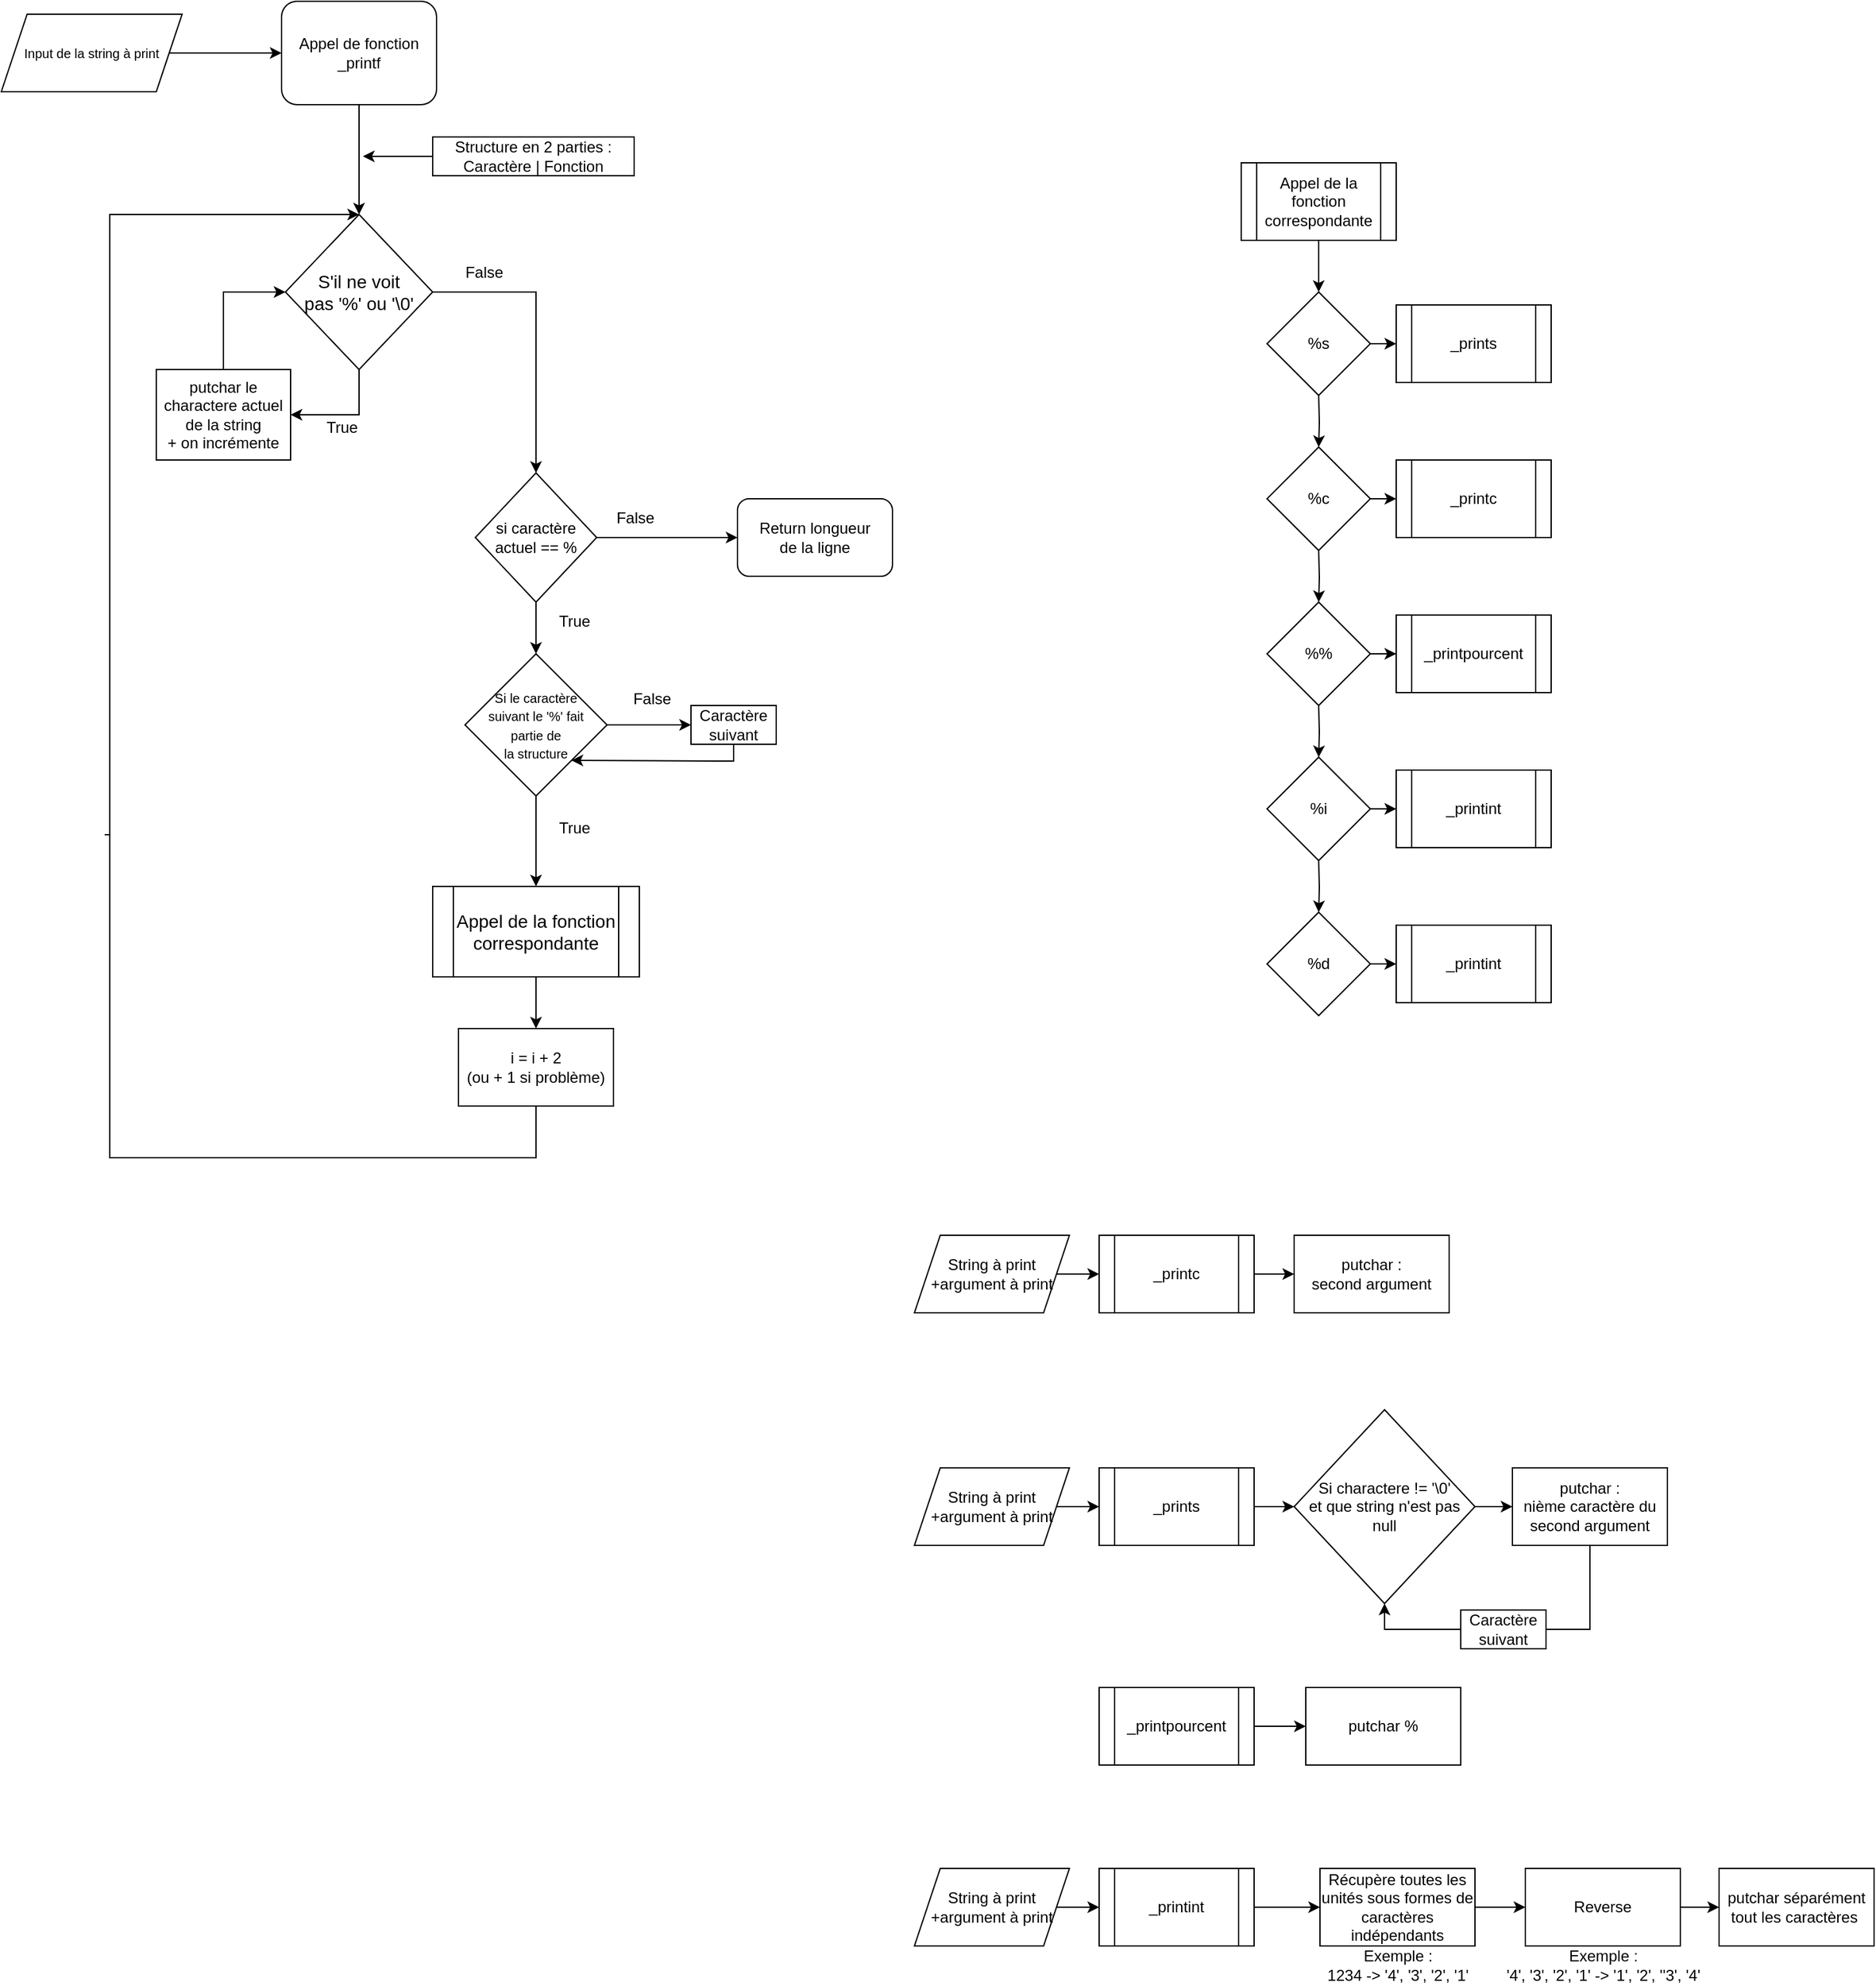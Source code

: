 <mxfile version="20.5.3" type="github">
  <diagram id="Nde5B65JtnhSEAoVp0i3" name="Page-1">
    <mxGraphModel dx="3093" dy="1428" grid="1" gridSize="10" guides="1" tooltips="1" connect="1" arrows="1" fold="1" page="1" pageScale="1" pageWidth="827" pageHeight="1169" math="0" shadow="0">
      <root>
        <mxCell id="0" />
        <mxCell id="1" parent="0" />
        <mxCell id="UznOyoX_DuaQRAStwxzM-3" style="edgeStyle=orthogonalEdgeStyle;rounded=0;orthogonalLoop=1;jettySize=auto;html=1;entryX=0.5;entryY=0;entryDx=0;entryDy=0;fontSize=14;" edge="1" parent="1" source="wSU0cp6eAFrCYT1y_mYN-1" target="wSU0cp6eAFrCYT1y_mYN-40">
          <mxGeometry relative="1" as="geometry" />
        </mxCell>
        <mxCell id="wSU0cp6eAFrCYT1y_mYN-1" value="Appel de fonction _printf" style="rounded=1;whiteSpace=wrap;html=1;fontFamily=Helvetica;fontSize=12;fontColor=default;align=center;strokeColor=default;fillColor=default;" parent="1" vertex="1">
          <mxGeometry x="337" y="15" width="120" height="80" as="geometry" />
        </mxCell>
        <mxCell id="wSU0cp6eAFrCYT1y_mYN-52" style="edgeStyle=orthogonalEdgeStyle;rounded=0;orthogonalLoop=1;jettySize=auto;html=1;exitX=0.5;exitY=1;exitDx=0;exitDy=0;entryX=1;entryY=0.5;entryDx=0;entryDy=0;" parent="1" source="wSU0cp6eAFrCYT1y_mYN-40" target="wSU0cp6eAFrCYT1y_mYN-49" edge="1">
          <mxGeometry relative="1" as="geometry" />
        </mxCell>
        <mxCell id="wSU0cp6eAFrCYT1y_mYN-99" style="edgeStyle=orthogonalEdgeStyle;rounded=0;orthogonalLoop=1;jettySize=auto;html=1;exitX=1;exitY=0.5;exitDx=0;exitDy=0;" parent="1" source="wSU0cp6eAFrCYT1y_mYN-40" target="wSU0cp6eAFrCYT1y_mYN-58" edge="1">
          <mxGeometry relative="1" as="geometry" />
        </mxCell>
        <mxCell id="wSU0cp6eAFrCYT1y_mYN-40" value="&lt;font style=&quot;font-size: 14px;&quot;&gt;S&#39;il ne voit &lt;br&gt;pas &#39;%&#39; ou &#39;\0&#39;&lt;/font&gt;" style="rhombus;whiteSpace=wrap;html=1;" parent="1" vertex="1">
          <mxGeometry x="340" y="180" width="114" height="120" as="geometry" />
        </mxCell>
        <mxCell id="wSU0cp6eAFrCYT1y_mYN-53" style="edgeStyle=orthogonalEdgeStyle;rounded=0;orthogonalLoop=1;jettySize=auto;html=1;exitX=0.5;exitY=0;exitDx=0;exitDy=0;entryX=0;entryY=0.5;entryDx=0;entryDy=0;" parent="1" source="wSU0cp6eAFrCYT1y_mYN-49" target="wSU0cp6eAFrCYT1y_mYN-40" edge="1">
          <mxGeometry relative="1" as="geometry" />
        </mxCell>
        <mxCell id="wSU0cp6eAFrCYT1y_mYN-49" value="putchar le charactere actuel de la string&lt;br&gt;+ on incrémente" style="rounded=0;whiteSpace=wrap;html=1;" parent="1" vertex="1">
          <mxGeometry x="240" y="300" width="104" height="70" as="geometry" />
        </mxCell>
        <mxCell id="wSU0cp6eAFrCYT1y_mYN-66" style="edgeStyle=orthogonalEdgeStyle;rounded=0;orthogonalLoop=1;jettySize=auto;html=1;exitX=0.5;exitY=1;exitDx=0;exitDy=0;entryX=0.5;entryY=0;entryDx=0;entryDy=0;" parent="1" source="wSU0cp6eAFrCYT1y_mYN-58" target="wSU0cp6eAFrCYT1y_mYN-65" edge="1">
          <mxGeometry relative="1" as="geometry" />
        </mxCell>
        <mxCell id="UznOyoX_DuaQRAStwxzM-8" style="edgeStyle=orthogonalEdgeStyle;rounded=0;orthogonalLoop=1;jettySize=auto;html=1;entryX=0;entryY=0.5;entryDx=0;entryDy=0;fontSize=10;" edge="1" parent="1" source="wSU0cp6eAFrCYT1y_mYN-58">
          <mxGeometry relative="1" as="geometry">
            <mxPoint x="690" y="430" as="targetPoint" />
          </mxGeometry>
        </mxCell>
        <mxCell id="wSU0cp6eAFrCYT1y_mYN-58" value="si caractère actuel == %" style="rhombus;whiteSpace=wrap;html=1;" parent="1" vertex="1">
          <mxGeometry x="487" y="380" width="94" height="100" as="geometry" />
        </mxCell>
        <mxCell id="UznOyoX_DuaQRAStwxzM-9" style="edgeStyle=orthogonalEdgeStyle;rounded=0;orthogonalLoop=1;jettySize=auto;html=1;entryX=0.5;entryY=0;entryDx=0;entryDy=0;fontSize=10;" edge="1" parent="1" source="wSU0cp6eAFrCYT1y_mYN-65" target="UznOyoX_DuaQRAStwxzM-6">
          <mxGeometry relative="1" as="geometry" />
        </mxCell>
        <mxCell id="UznOyoX_DuaQRAStwxzM-10" style="edgeStyle=orthogonalEdgeStyle;rounded=0;orthogonalLoop=1;jettySize=auto;html=1;exitX=1;exitY=0.5;exitDx=0;exitDy=0;entryX=0;entryY=0.5;entryDx=0;entryDy=0;fontSize=10;" edge="1" parent="1" source="wSU0cp6eAFrCYT1y_mYN-65" target="wSU0cp6eAFrCYT1y_mYN-71">
          <mxGeometry relative="1" as="geometry" />
        </mxCell>
        <mxCell id="wSU0cp6eAFrCYT1y_mYN-65" value="&lt;font style=&quot;font-size: 10px;&quot;&gt;Si le caractère&lt;br&gt;suivant le &#39;%&#39; fait&lt;br&gt;partie de &lt;br&gt;la structure&lt;/font&gt;" style="rhombus;whiteSpace=wrap;html=1;" parent="1" vertex="1">
          <mxGeometry x="479" y="520" width="110" height="110" as="geometry" />
        </mxCell>
        <mxCell id="UznOyoX_DuaQRAStwxzM-12" style="edgeStyle=orthogonalEdgeStyle;rounded=0;orthogonalLoop=1;jettySize=auto;html=1;exitX=0.5;exitY=1;exitDx=0;exitDy=0;fontSize=10;entryX=1;entryY=1;entryDx=0;entryDy=0;" edge="1" parent="1" source="wSU0cp6eAFrCYT1y_mYN-71" target="wSU0cp6eAFrCYT1y_mYN-65">
          <mxGeometry relative="1" as="geometry">
            <mxPoint x="674" y="615" as="targetPoint" />
            <Array as="points">
              <mxPoint x="674" y="603" />
              <mxPoint x="622" y="603" />
            </Array>
          </mxGeometry>
        </mxCell>
        <mxCell id="wSU0cp6eAFrCYT1y_mYN-71" value="Caractère suivant" style="rounded=0;whiteSpace=wrap;html=1;" parent="1" vertex="1">
          <mxGeometry x="654" y="560" width="66" height="30" as="geometry" />
        </mxCell>
        <mxCell id="wSU0cp6eAFrCYT1y_mYN-88" style="edgeStyle=orthogonalEdgeStyle;rounded=0;orthogonalLoop=1;jettySize=auto;html=1;entryX=0.5;entryY=0;entryDx=0;entryDy=0;startArrow=none;" parent="1" target="wSU0cp6eAFrCYT1y_mYN-40" edge="1">
          <mxGeometry relative="1" as="geometry">
            <mxPoint x="384" y="230" as="targetPoint" />
            <Array as="points">
              <mxPoint x="204" y="180" />
            </Array>
            <mxPoint x="204" y="660.089" as="sourcePoint" />
          </mxGeometry>
        </mxCell>
        <mxCell id="wSU0cp6eAFrCYT1y_mYN-86" value="i = i + 2&lt;br&gt;(ou + 1 si problème)" style="rounded=0;whiteSpace=wrap;html=1;" parent="1" vertex="1">
          <mxGeometry x="474" y="810" width="120" height="60" as="geometry" />
        </mxCell>
        <mxCell id="wSU0cp6eAFrCYT1y_mYN-91" value="False" style="text;html=1;strokeColor=none;fillColor=none;align=center;verticalAlign=middle;whiteSpace=wrap;rounded=0;" parent="1" vertex="1">
          <mxGeometry x="464" y="210" width="60" height="30" as="geometry" />
        </mxCell>
        <mxCell id="wSU0cp6eAFrCYT1y_mYN-92" value="True" style="text;html=1;strokeColor=none;fillColor=none;align=center;verticalAlign=middle;whiteSpace=wrap;rounded=0;" parent="1" vertex="1">
          <mxGeometry x="354" y="330" width="60" height="30" as="geometry" />
        </mxCell>
        <mxCell id="wSU0cp6eAFrCYT1y_mYN-97" value="True" style="text;html=1;strokeColor=none;fillColor=none;align=center;verticalAlign=middle;whiteSpace=wrap;rounded=0;" parent="1" vertex="1">
          <mxGeometry x="534" y="480" width="60" height="30" as="geometry" />
        </mxCell>
        <mxCell id="wSU0cp6eAFrCYT1y_mYN-98" value="False" style="text;html=1;strokeColor=none;fillColor=none;align=center;verticalAlign=middle;whiteSpace=wrap;rounded=0;" parent="1" vertex="1">
          <mxGeometry x="581" y="400" width="60" height="30" as="geometry" />
        </mxCell>
        <mxCell id="wSU0cp6eAFrCYT1y_mYN-104" value="False" style="text;html=1;strokeColor=none;fillColor=none;align=center;verticalAlign=middle;whiteSpace=wrap;rounded=0;" parent="1" vertex="1">
          <mxGeometry x="594" y="540" width="60" height="30" as="geometry" />
        </mxCell>
        <mxCell id="wSU0cp6eAFrCYT1y_mYN-105" value="True" style="text;html=1;strokeColor=none;fillColor=none;align=center;verticalAlign=middle;whiteSpace=wrap;rounded=0;" parent="1" vertex="1">
          <mxGeometry x="534" y="640" width="60" height="30" as="geometry" />
        </mxCell>
        <mxCell id="UznOyoX_DuaQRAStwxzM-5" style="edgeStyle=orthogonalEdgeStyle;rounded=0;orthogonalLoop=1;jettySize=auto;html=1;fontSize=14;" edge="1" parent="1" source="wSU0cp6eAFrCYT1y_mYN-106">
          <mxGeometry relative="1" as="geometry">
            <mxPoint x="400" y="135" as="targetPoint" />
          </mxGeometry>
        </mxCell>
        <mxCell id="wSU0cp6eAFrCYT1y_mYN-106" value="Structure en 2 parties :&lt;br&gt;Caractère | Fonction" style="rounded=0;whiteSpace=wrap;html=1;" parent="1" vertex="1">
          <mxGeometry x="454" y="120" width="156" height="30" as="geometry" />
        </mxCell>
        <mxCell id="UznOyoX_DuaQRAStwxzM-20" style="edgeStyle=orthogonalEdgeStyle;rounded=0;orthogonalLoop=1;jettySize=auto;html=1;entryX=0.5;entryY=0;entryDx=0;entryDy=0;fontSize=10;" edge="1" parent="1" source="UznOyoX_DuaQRAStwxzM-6" target="wSU0cp6eAFrCYT1y_mYN-86">
          <mxGeometry relative="1" as="geometry" />
        </mxCell>
        <mxCell id="UznOyoX_DuaQRAStwxzM-6" value="Appel de la fonction correspondante" style="shape=process;whiteSpace=wrap;html=1;backgroundOutline=1;fontSize=14;" vertex="1" parent="1">
          <mxGeometry x="454" y="700" width="160" height="70" as="geometry" />
        </mxCell>
        <mxCell id="UznOyoX_DuaQRAStwxzM-17" style="edgeStyle=orthogonalEdgeStyle;rounded=0;orthogonalLoop=1;jettySize=auto;html=1;entryX=0;entryY=0.5;entryDx=0;entryDy=0;fontSize=10;" edge="1" parent="1" source="UznOyoX_DuaQRAStwxzM-15" target="wSU0cp6eAFrCYT1y_mYN-1">
          <mxGeometry relative="1" as="geometry" />
        </mxCell>
        <mxCell id="UznOyoX_DuaQRAStwxzM-15" value="Input de la string à print" style="shape=parallelogram;perimeter=parallelogramPerimeter;whiteSpace=wrap;html=1;fixedSize=1;fontSize=10;" vertex="1" parent="1">
          <mxGeometry x="120" y="25" width="140" height="60" as="geometry" />
        </mxCell>
        <mxCell id="UznOyoX_DuaQRAStwxzM-23" value="" style="edgeStyle=orthogonalEdgeStyle;rounded=0;orthogonalLoop=1;jettySize=auto;html=1;entryX=0.5;entryY=0;entryDx=0;entryDy=0;endArrow=none;" edge="1" parent="1" source="wSU0cp6eAFrCYT1y_mYN-86">
          <mxGeometry relative="1" as="geometry">
            <mxPoint x="200" y="660.0" as="targetPoint" />
            <Array as="points">
              <mxPoint x="534" y="910" />
              <mxPoint x="204" y="910" />
            </Array>
            <mxPoint x="534" y="870.0" as="sourcePoint" />
          </mxGeometry>
        </mxCell>
        <mxCell id="UznOyoX_DuaQRAStwxzM-24" value="&lt;font style=&quot;font-size: 12px;&quot;&gt;Return longueur&lt;br&gt;de la ligne&lt;/font&gt;" style="rounded=1;whiteSpace=wrap;html=1;fontSize=10;" vertex="1" parent="1">
          <mxGeometry x="690" y="400" width="120" height="60" as="geometry" />
        </mxCell>
        <mxCell id="UznOyoX_DuaQRAStwxzM-32" style="edgeStyle=orthogonalEdgeStyle;rounded=0;orthogonalLoop=1;jettySize=auto;html=1;fontSize=12;" edge="1" parent="1" source="UznOyoX_DuaQRAStwxzM-25" target="UznOyoX_DuaQRAStwxzM-31">
          <mxGeometry relative="1" as="geometry" />
        </mxCell>
        <mxCell id="UznOyoX_DuaQRAStwxzM-25" value="Appel de la fonction correspondante" style="shape=process;whiteSpace=wrap;html=1;backgroundOutline=1;fontSize=12;" vertex="1" parent="1">
          <mxGeometry x="1080" y="140" width="120" height="60" as="geometry" />
        </mxCell>
        <mxCell id="UznOyoX_DuaQRAStwxzM-48" style="edgeStyle=orthogonalEdgeStyle;rounded=0;orthogonalLoop=1;jettySize=auto;html=1;exitX=1;exitY=0.5;exitDx=0;exitDy=0;entryX=0;entryY=0.5;entryDx=0;entryDy=0;fontSize=12;" edge="1" parent="1" source="UznOyoX_DuaQRAStwxzM-31" target="UznOyoX_DuaQRAStwxzM-41">
          <mxGeometry relative="1" as="geometry" />
        </mxCell>
        <mxCell id="UznOyoX_DuaQRAStwxzM-31" value="%s" style="rhombus;whiteSpace=wrap;html=1;fontSize=12;" vertex="1" parent="1">
          <mxGeometry x="1100" y="240" width="80" height="80" as="geometry" />
        </mxCell>
        <mxCell id="UznOyoX_DuaQRAStwxzM-33" style="edgeStyle=orthogonalEdgeStyle;rounded=0;orthogonalLoop=1;jettySize=auto;html=1;fontSize=12;" edge="1" parent="1" target="UznOyoX_DuaQRAStwxzM-34">
          <mxGeometry relative="1" as="geometry">
            <mxPoint x="1140" y="320" as="sourcePoint" />
          </mxGeometry>
        </mxCell>
        <mxCell id="UznOyoX_DuaQRAStwxzM-49" style="edgeStyle=orthogonalEdgeStyle;rounded=0;orthogonalLoop=1;jettySize=auto;html=1;exitX=1;exitY=0.5;exitDx=0;exitDy=0;entryX=0;entryY=0.5;entryDx=0;entryDy=0;fontSize=12;" edge="1" parent="1" source="UznOyoX_DuaQRAStwxzM-34" target="UznOyoX_DuaQRAStwxzM-42">
          <mxGeometry relative="1" as="geometry" />
        </mxCell>
        <mxCell id="UznOyoX_DuaQRAStwxzM-34" value="%c" style="rhombus;whiteSpace=wrap;html=1;fontSize=12;" vertex="1" parent="1">
          <mxGeometry x="1100" y="360" width="80" height="80" as="geometry" />
        </mxCell>
        <mxCell id="UznOyoX_DuaQRAStwxzM-35" style="edgeStyle=orthogonalEdgeStyle;rounded=0;orthogonalLoop=1;jettySize=auto;html=1;fontSize=12;" edge="1" parent="1" target="UznOyoX_DuaQRAStwxzM-36">
          <mxGeometry relative="1" as="geometry">
            <mxPoint x="1140" y="440" as="sourcePoint" />
          </mxGeometry>
        </mxCell>
        <mxCell id="UznOyoX_DuaQRAStwxzM-51" value="" style="edgeStyle=orthogonalEdgeStyle;rounded=0;orthogonalLoop=1;jettySize=auto;html=1;fontSize=12;" edge="1" parent="1" source="UznOyoX_DuaQRAStwxzM-36" target="UznOyoX_DuaQRAStwxzM-44">
          <mxGeometry relative="1" as="geometry" />
        </mxCell>
        <mxCell id="UznOyoX_DuaQRAStwxzM-36" value="%%" style="rhombus;whiteSpace=wrap;html=1;fontSize=12;" vertex="1" parent="1">
          <mxGeometry x="1100" y="480" width="80" height="80" as="geometry" />
        </mxCell>
        <mxCell id="UznOyoX_DuaQRAStwxzM-37" style="edgeStyle=orthogonalEdgeStyle;rounded=0;orthogonalLoop=1;jettySize=auto;html=1;fontSize=12;" edge="1" parent="1" target="UznOyoX_DuaQRAStwxzM-38">
          <mxGeometry relative="1" as="geometry">
            <mxPoint x="1140" y="560" as="sourcePoint" />
          </mxGeometry>
        </mxCell>
        <mxCell id="UznOyoX_DuaQRAStwxzM-52" value="" style="edgeStyle=orthogonalEdgeStyle;rounded=0;orthogonalLoop=1;jettySize=auto;html=1;fontSize=12;" edge="1" parent="1" source="UznOyoX_DuaQRAStwxzM-38" target="UznOyoX_DuaQRAStwxzM-46">
          <mxGeometry relative="1" as="geometry" />
        </mxCell>
        <mxCell id="UznOyoX_DuaQRAStwxzM-38" value="%i" style="rhombus;whiteSpace=wrap;html=1;fontSize=12;" vertex="1" parent="1">
          <mxGeometry x="1100" y="600" width="80" height="80" as="geometry" />
        </mxCell>
        <mxCell id="UznOyoX_DuaQRAStwxzM-39" style="edgeStyle=orthogonalEdgeStyle;rounded=0;orthogonalLoop=1;jettySize=auto;html=1;fontSize=12;" edge="1" parent="1" target="UznOyoX_DuaQRAStwxzM-40">
          <mxGeometry relative="1" as="geometry">
            <mxPoint x="1140" y="680" as="sourcePoint" />
          </mxGeometry>
        </mxCell>
        <mxCell id="UznOyoX_DuaQRAStwxzM-53" value="" style="edgeStyle=orthogonalEdgeStyle;rounded=0;orthogonalLoop=1;jettySize=auto;html=1;fontSize=12;" edge="1" parent="1" source="UznOyoX_DuaQRAStwxzM-40" target="UznOyoX_DuaQRAStwxzM-47">
          <mxGeometry relative="1" as="geometry" />
        </mxCell>
        <mxCell id="UznOyoX_DuaQRAStwxzM-40" value="%d" style="rhombus;whiteSpace=wrap;html=1;fontSize=12;" vertex="1" parent="1">
          <mxGeometry x="1100" y="720" width="80" height="80" as="geometry" />
        </mxCell>
        <mxCell id="UznOyoX_DuaQRAStwxzM-41" value="_prints" style="shape=process;whiteSpace=wrap;html=1;backgroundOutline=1;fontSize=12;" vertex="1" parent="1">
          <mxGeometry x="1200" y="250" width="120" height="60" as="geometry" />
        </mxCell>
        <mxCell id="UznOyoX_DuaQRAStwxzM-42" value="_printc" style="shape=process;whiteSpace=wrap;html=1;backgroundOutline=1;fontSize=12;" vertex="1" parent="1">
          <mxGeometry x="1200" y="370" width="120" height="60" as="geometry" />
        </mxCell>
        <mxCell id="UznOyoX_DuaQRAStwxzM-44" value="_printpourcent" style="shape=process;whiteSpace=wrap;html=1;backgroundOutline=1;fontSize=12;" vertex="1" parent="1">
          <mxGeometry x="1200" y="490" width="120" height="60" as="geometry" />
        </mxCell>
        <mxCell id="UznOyoX_DuaQRAStwxzM-46" value="_printint" style="shape=process;whiteSpace=wrap;html=1;backgroundOutline=1;fontSize=12;" vertex="1" parent="1">
          <mxGeometry x="1200" y="610" width="120" height="60" as="geometry" />
        </mxCell>
        <mxCell id="UznOyoX_DuaQRAStwxzM-47" value="_printint" style="shape=process;whiteSpace=wrap;html=1;backgroundOutline=1;fontSize=12;" vertex="1" parent="1">
          <mxGeometry x="1200" y="730" width="120" height="60" as="geometry" />
        </mxCell>
        <mxCell id="UznOyoX_DuaQRAStwxzM-58" value="" style="edgeStyle=orthogonalEdgeStyle;rounded=0;orthogonalLoop=1;jettySize=auto;html=1;fontSize=12;" edge="1" parent="1" source="UznOyoX_DuaQRAStwxzM-54" target="UznOyoX_DuaQRAStwxzM-57">
          <mxGeometry relative="1" as="geometry" />
        </mxCell>
        <mxCell id="UznOyoX_DuaQRAStwxzM-54" value="_printc" style="shape=process;whiteSpace=wrap;html=1;backgroundOutline=1;fontSize=12;" vertex="1" parent="1">
          <mxGeometry x="970" y="970" width="120" height="60" as="geometry" />
        </mxCell>
        <mxCell id="UznOyoX_DuaQRAStwxzM-56" value="" style="edgeStyle=orthogonalEdgeStyle;rounded=0;orthogonalLoop=1;jettySize=auto;html=1;fontSize=12;" edge="1" parent="1" source="UznOyoX_DuaQRAStwxzM-55" target="UznOyoX_DuaQRAStwxzM-54">
          <mxGeometry relative="1" as="geometry" />
        </mxCell>
        <mxCell id="UznOyoX_DuaQRAStwxzM-55" value="String à print&lt;br&gt;+argument à print" style="shape=parallelogram;perimeter=parallelogramPerimeter;whiteSpace=wrap;html=1;fixedSize=1;fontSize=12;" vertex="1" parent="1">
          <mxGeometry x="827" y="970" width="120" height="60" as="geometry" />
        </mxCell>
        <mxCell id="UznOyoX_DuaQRAStwxzM-57" value="putchar :&lt;br&gt;second argument" style="rounded=0;whiteSpace=wrap;html=1;fontSize=12;" vertex="1" parent="1">
          <mxGeometry x="1121" y="970" width="120" height="60" as="geometry" />
        </mxCell>
        <mxCell id="UznOyoX_DuaQRAStwxzM-65" value="" style="edgeStyle=orthogonalEdgeStyle;rounded=0;orthogonalLoop=1;jettySize=auto;html=1;fontSize=12;" edge="1" parent="1" source="UznOyoX_DuaQRAStwxzM-60" target="UznOyoX_DuaQRAStwxzM-64">
          <mxGeometry relative="1" as="geometry" />
        </mxCell>
        <mxCell id="UznOyoX_DuaQRAStwxzM-60" value="_prints" style="shape=process;whiteSpace=wrap;html=1;backgroundOutline=1;fontSize=12;" vertex="1" parent="1">
          <mxGeometry x="970" y="1150" width="120" height="60" as="geometry" />
        </mxCell>
        <mxCell id="UznOyoX_DuaQRAStwxzM-61" value="" style="edgeStyle=orthogonalEdgeStyle;rounded=0;orthogonalLoop=1;jettySize=auto;html=1;fontSize=12;" edge="1" parent="1" source="UznOyoX_DuaQRAStwxzM-62" target="UznOyoX_DuaQRAStwxzM-60">
          <mxGeometry relative="1" as="geometry" />
        </mxCell>
        <mxCell id="UznOyoX_DuaQRAStwxzM-62" value="String à print&lt;br&gt;+argument à print" style="shape=parallelogram;perimeter=parallelogramPerimeter;whiteSpace=wrap;html=1;fixedSize=1;fontSize=12;" vertex="1" parent="1">
          <mxGeometry x="827" y="1150" width="120" height="60" as="geometry" />
        </mxCell>
        <mxCell id="UznOyoX_DuaQRAStwxzM-68" style="edgeStyle=orthogonalEdgeStyle;rounded=0;orthogonalLoop=1;jettySize=auto;html=1;fontSize=12;entryX=0.5;entryY=1;entryDx=0;entryDy=0;" edge="1" parent="1" source="UznOyoX_DuaQRAStwxzM-63" target="UznOyoX_DuaQRAStwxzM-64">
          <mxGeometry relative="1" as="geometry">
            <mxPoint x="1350" y="1250" as="targetPoint" />
            <Array as="points">
              <mxPoint x="1350" y="1275" />
              <mxPoint x="1191" y="1275" />
            </Array>
          </mxGeometry>
        </mxCell>
        <mxCell id="UznOyoX_DuaQRAStwxzM-63" value="putchar :&lt;br&gt;nième caractère du second argument" style="rounded=0;whiteSpace=wrap;html=1;fontSize=12;" vertex="1" parent="1">
          <mxGeometry x="1290" y="1150" width="120" height="60" as="geometry" />
        </mxCell>
        <mxCell id="UznOyoX_DuaQRAStwxzM-66" value="" style="edgeStyle=orthogonalEdgeStyle;rounded=0;orthogonalLoop=1;jettySize=auto;html=1;fontSize=12;" edge="1" parent="1" source="UznOyoX_DuaQRAStwxzM-64" target="UznOyoX_DuaQRAStwxzM-63">
          <mxGeometry relative="1" as="geometry" />
        </mxCell>
        <mxCell id="UznOyoX_DuaQRAStwxzM-64" value="Si charactere != &#39;\0&#39;&lt;br&gt;et que string n&#39;est pas null" style="rhombus;whiteSpace=wrap;html=1;fontSize=12;" vertex="1" parent="1">
          <mxGeometry x="1121" y="1105" width="140" height="150" as="geometry" />
        </mxCell>
        <mxCell id="UznOyoX_DuaQRAStwxzM-69" value="Caractère suivant" style="rounded=0;whiteSpace=wrap;html=1;" vertex="1" parent="1">
          <mxGeometry x="1250" y="1260" width="66" height="30" as="geometry" />
        </mxCell>
        <mxCell id="UznOyoX_DuaQRAStwxzM-72" value="" style="edgeStyle=orthogonalEdgeStyle;rounded=0;orthogonalLoop=1;jettySize=auto;html=1;fontSize=12;" edge="1" parent="1" source="UznOyoX_DuaQRAStwxzM-70" target="UznOyoX_DuaQRAStwxzM-71">
          <mxGeometry relative="1" as="geometry" />
        </mxCell>
        <mxCell id="UznOyoX_DuaQRAStwxzM-70" value="_printpourcent" style="shape=process;whiteSpace=wrap;html=1;backgroundOutline=1;fontSize=12;" vertex="1" parent="1">
          <mxGeometry x="970" y="1320" width="120" height="60" as="geometry" />
        </mxCell>
        <mxCell id="UznOyoX_DuaQRAStwxzM-71" value="putchar %" style="rounded=0;whiteSpace=wrap;html=1;fontSize=12;" vertex="1" parent="1">
          <mxGeometry x="1130" y="1320" width="120" height="60" as="geometry" />
        </mxCell>
        <mxCell id="UznOyoX_DuaQRAStwxzM-73" value="" style="edgeStyle=orthogonalEdgeStyle;rounded=0;orthogonalLoop=1;jettySize=auto;html=1;fontSize=12;" edge="1" parent="1" source="UznOyoX_DuaQRAStwxzM-74" target="UznOyoX_DuaQRAStwxzM-77">
          <mxGeometry relative="1" as="geometry" />
        </mxCell>
        <mxCell id="UznOyoX_DuaQRAStwxzM-74" value="_printint" style="shape=process;whiteSpace=wrap;html=1;backgroundOutline=1;fontSize=12;" vertex="1" parent="1">
          <mxGeometry x="970" y="1460" width="120" height="60" as="geometry" />
        </mxCell>
        <mxCell id="UznOyoX_DuaQRAStwxzM-75" value="" style="edgeStyle=orthogonalEdgeStyle;rounded=0;orthogonalLoop=1;jettySize=auto;html=1;fontSize=12;" edge="1" parent="1" source="UznOyoX_DuaQRAStwxzM-76" target="UznOyoX_DuaQRAStwxzM-74">
          <mxGeometry relative="1" as="geometry" />
        </mxCell>
        <mxCell id="UznOyoX_DuaQRAStwxzM-76" value="String à print&lt;br&gt;+argument à print" style="shape=parallelogram;perimeter=parallelogramPerimeter;whiteSpace=wrap;html=1;fixedSize=1;fontSize=12;" vertex="1" parent="1">
          <mxGeometry x="827" y="1460" width="120" height="60" as="geometry" />
        </mxCell>
        <mxCell id="UznOyoX_DuaQRAStwxzM-82" value="" style="edgeStyle=orthogonalEdgeStyle;rounded=0;orthogonalLoop=1;jettySize=auto;html=1;fontSize=12;" edge="1" parent="1" source="UznOyoX_DuaQRAStwxzM-77" target="UznOyoX_DuaQRAStwxzM-81">
          <mxGeometry relative="1" as="geometry" />
        </mxCell>
        <mxCell id="UznOyoX_DuaQRAStwxzM-77" value="Récupère toutes les unités sous formes de caractères indépendants" style="rounded=0;whiteSpace=wrap;html=1;fontSize=12;" vertex="1" parent="1">
          <mxGeometry x="1141" y="1460" width="120" height="60" as="geometry" />
        </mxCell>
        <mxCell id="UznOyoX_DuaQRAStwxzM-80" value="Exemple : &lt;br&gt;1234 -&amp;gt; &#39;4&#39;, &#39;3&#39;, &#39;2&#39;, &#39;1&#39;" style="text;html=1;strokeColor=none;fillColor=none;align=center;verticalAlign=middle;whiteSpace=wrap;rounded=0;fontSize=12;" vertex="1" parent="1">
          <mxGeometry x="1136.5" y="1520" width="129" height="30" as="geometry" />
        </mxCell>
        <mxCell id="UznOyoX_DuaQRAStwxzM-85" value="" style="edgeStyle=orthogonalEdgeStyle;rounded=0;orthogonalLoop=1;jettySize=auto;html=1;fontSize=12;" edge="1" parent="1" source="UznOyoX_DuaQRAStwxzM-81" target="UznOyoX_DuaQRAStwxzM-84">
          <mxGeometry relative="1" as="geometry" />
        </mxCell>
        <mxCell id="UznOyoX_DuaQRAStwxzM-81" value="Reverse" style="rounded=0;whiteSpace=wrap;html=1;fontSize=12;" vertex="1" parent="1">
          <mxGeometry x="1300" y="1460" width="120" height="60" as="geometry" />
        </mxCell>
        <mxCell id="UznOyoX_DuaQRAStwxzM-83" value="Exemple : &lt;br&gt;&#39;4&#39;, &#39;3&#39;, &#39;2&#39;, &#39;1&#39; -&amp;gt; &#39;1&#39;, &#39;2&#39;, &#39;&#39;3&#39;, &#39;4&#39;" style="text;html=1;strokeColor=none;fillColor=none;align=center;verticalAlign=middle;whiteSpace=wrap;rounded=0;fontSize=12;" vertex="1" parent="1">
          <mxGeometry x="1277.75" y="1520" width="164.5" height="30" as="geometry" />
        </mxCell>
        <mxCell id="UznOyoX_DuaQRAStwxzM-84" value="putchar séparément tout les caractères&amp;nbsp;" style="rounded=0;whiteSpace=wrap;html=1;fontSize=12;" vertex="1" parent="1">
          <mxGeometry x="1450" y="1460" width="120" height="60" as="geometry" />
        </mxCell>
      </root>
    </mxGraphModel>
  </diagram>
</mxfile>
